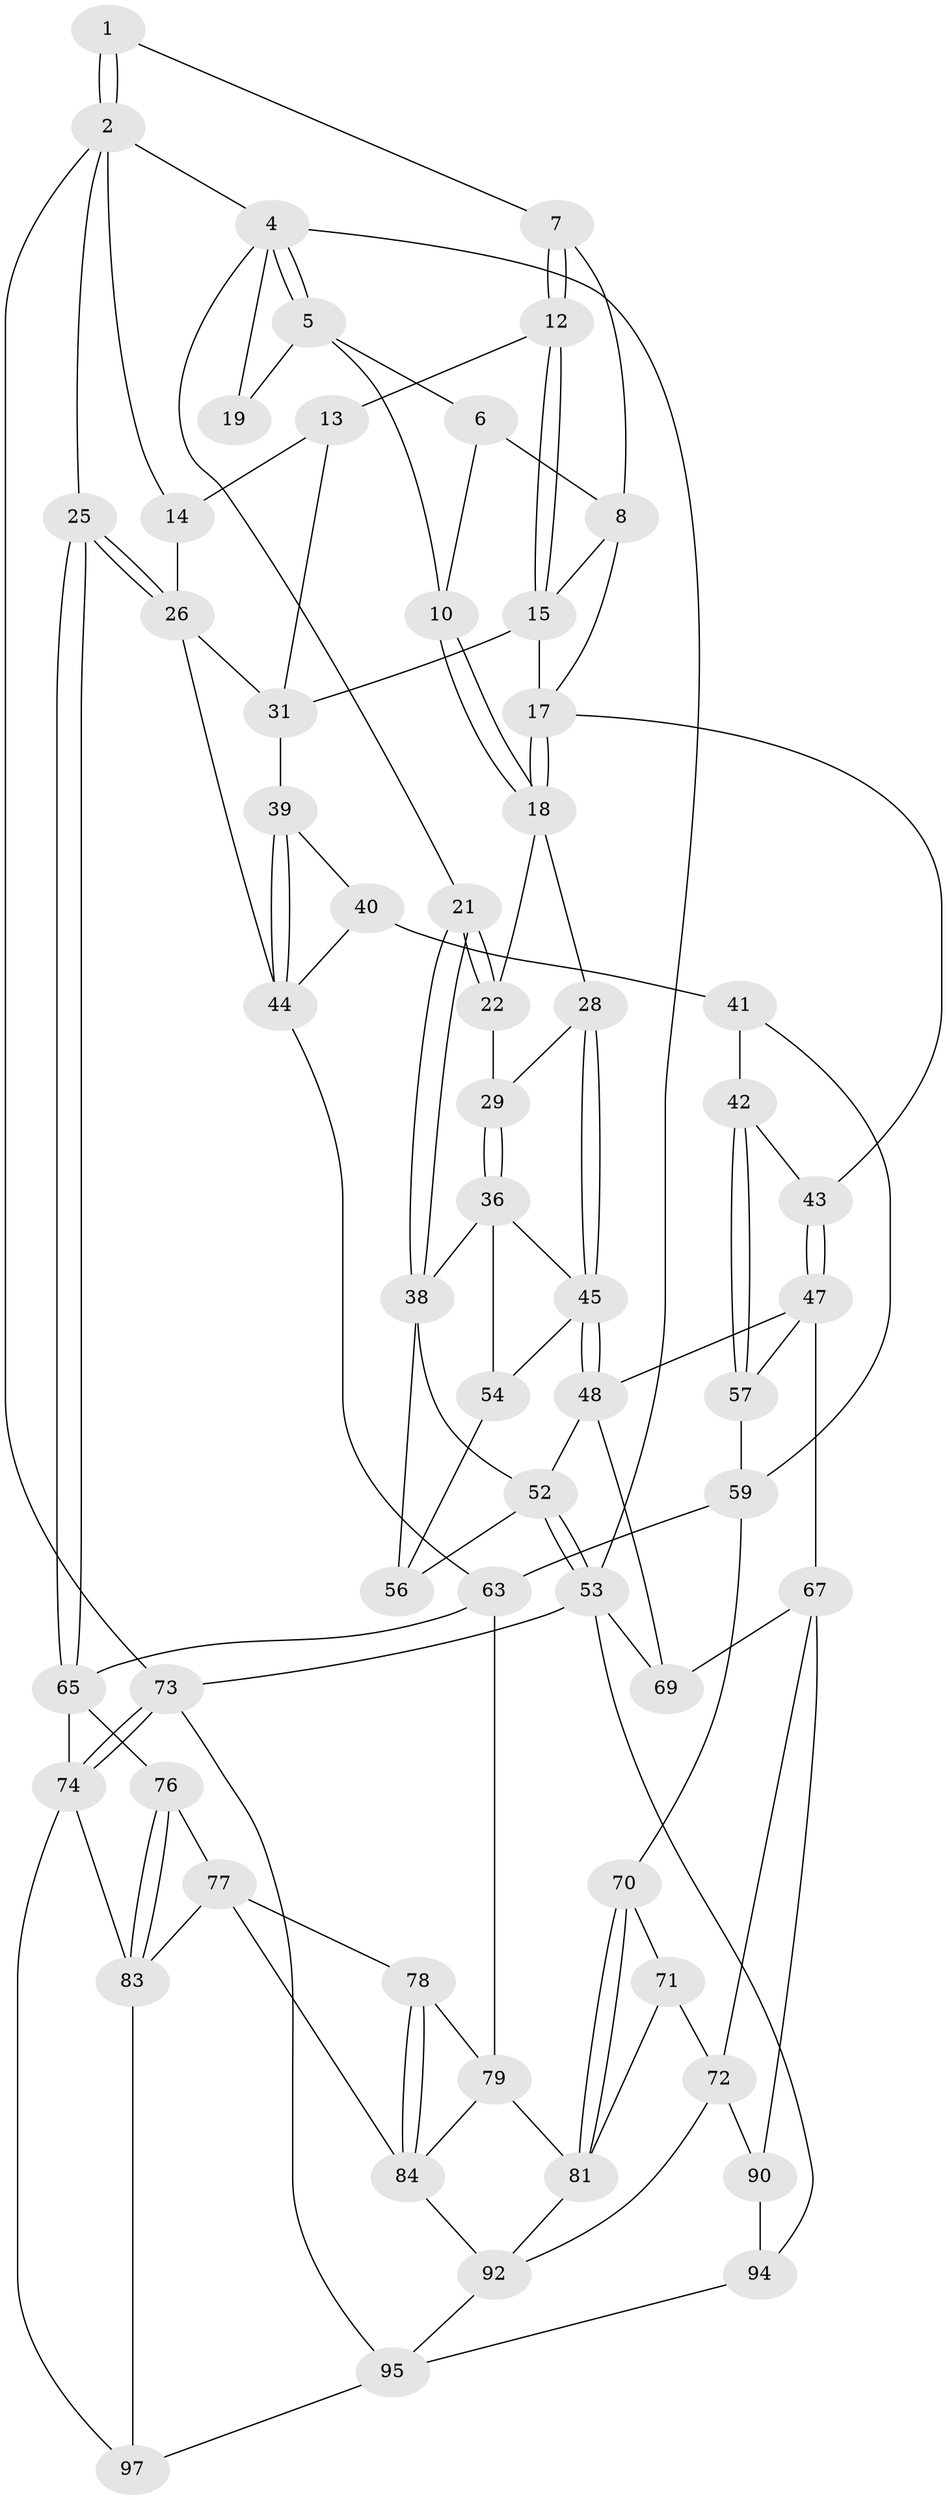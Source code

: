 // original degree distribution, {3: 0.04081632653061224, 5: 0.4897959183673469, 6: 0.24489795918367346, 4: 0.22448979591836735}
// Generated by graph-tools (version 1.1) at 2025/11/02/27/25 16:11:52]
// undirected, 60 vertices, 127 edges
graph export_dot {
graph [start="1"]
  node [color=gray90,style=filled];
  1 [pos="+0.4436438020927729+0"];
  2 [pos="+0.8571855242965248+0",super="+3"];
  4 [pos="+0+0",super="+20"];
  5 [pos="+0.1701663480517888+0",super="+11"];
  6 [pos="+0.4262044597171424+0",super="+9"];
  7 [pos="+0.48115034852221794+0.09336063128507971"];
  8 [pos="+0.43072139767363093+0.13592984510308043",super="+16"];
  10 [pos="+0.28324799078213453+0.18495854437140066"];
  12 [pos="+0.5905260572772656+0.13347346819930156"];
  13 [pos="+0.6658525698767911+0.11720672920318885",super="+30"];
  14 [pos="+0.7023888664632814+0.07761344775368724",super="+27"];
  15 [pos="+0.5158384603572748+0.2163922324849194",super="+33"];
  17 [pos="+0.36055744223457137+0.36387925804975807",super="+34"];
  18 [pos="+0.29573263088862073+0.32262858688951207",super="+24"];
  19 [pos="+0.15975955022446928+0.15720207131759406"];
  21 [pos="+0+0.0127375239639469"];
  22 [pos="+0.09502629836530263+0.20412733263299213",super="+23"];
  25 [pos="+1+0.41642673688983817"];
  26 [pos="+1+0.414528110405626",super="+35"];
  28 [pos="+0.21929939734668488+0.35209613115185745"];
  29 [pos="+0.10118925215390673+0.3419238762513141"];
  31 [pos="+0.6490708795116579+0.3054334337601224",super="+32"];
  36 [pos="+0+0.3817240094789091",super="+37"];
  38 [pos="+0+0.3558583574621936",super="+51"];
  39 [pos="+0.5949674061453951+0.4507190688042149"];
  40 [pos="+0.5625660678286062+0.47958235072078814",super="+50"];
  41 [pos="+0.46259806621155514+0.5308806037840033",super="+55"];
  42 [pos="+0.4339018903486482+0.5279046102804906"];
  43 [pos="+0.3609751567802244+0.36447274952947245"];
  44 [pos="+0.7138893773024086+0.5423025066118091",super="+49"];
  45 [pos="+0.1603099696295246+0.5416571697702735",super="+46"];
  47 [pos="+0.24397017629173537+0.6132457346231162",super="+58"];
  48 [pos="+0.2068444676347153+0.6046074292401872",super="+61"];
  52 [pos="+0+0.6983495544834727",super="+62"];
  53 [pos="+0+1",super="+82"];
  54 [pos="+0.056410975106463375+0.5673225566858587"];
  56 [pos="+0.04369301952577809+0.5898102843655149"];
  57 [pos="+0.40777416703824976+0.5826207503402928"];
  59 [pos="+0.5292267003538743+0.7105124502381167",super="+60"];
  63 [pos="+0.7047536024335422+0.6666847937207685",super="+64"];
  65 [pos="+1+0.5814290976833968",super="+66"];
  67 [pos="+0.3080979451605608+0.7683359911335887",super="+68"];
  69 [pos="+0.1356957435330561+0.8375606644693975"];
  70 [pos="+0.44137105588874814+0.7481119323723924"];
  71 [pos="+0.3454575638969974+0.7745348187487323"];
  72 [pos="+0.3293823769552353+0.7755730046875824",super="+89"];
  73 [pos="+1+1"];
  74 [pos="+1+0.7050895188849884",super="+75"];
  76 [pos="+0.7524757471004353+0.7513763990352293"];
  77 [pos="+0.7234706528209741+0.8067863855968741",super="+87"];
  78 [pos="+0.5947070563403146+0.8082987319475332"];
  79 [pos="+0.5918173168953109+0.8070421198365425",super="+80"];
  81 [pos="+0.48661309210344694+0.8629892362090338",super="+86"];
  83 [pos="+0.9055290175958476+0.7748485969954448",super="+88"];
  84 [pos="+0.651402295810339+0.9192045253845477",super="+85"];
  90 [pos="+0.28673187100582775+0.9431713093144608",super="+91"];
  92 [pos="+0.3999420166826452+0.9834133070401788",super="+93"];
  94 [pos="+0.11240724221020167+1",super="+96"];
  95 [pos="+0.47741540574299507+1",super="+98"];
  97 [pos="+0.8250262384864214+1"];
  1 -- 2;
  1 -- 2;
  1 -- 7;
  2 -- 14;
  2 -- 73;
  2 -- 4;
  2 -- 25;
  4 -- 5;
  4 -- 5;
  4 -- 53;
  4 -- 19;
  4 -- 21;
  5 -- 6;
  5 -- 10;
  5 -- 19;
  6 -- 8;
  6 -- 10;
  7 -- 8;
  7 -- 12;
  7 -- 12;
  8 -- 17;
  8 -- 15;
  10 -- 18;
  10 -- 18;
  12 -- 13;
  12 -- 15;
  12 -- 15;
  13 -- 14 [weight=2];
  13 -- 31;
  14 -- 26;
  15 -- 31;
  15 -- 17;
  17 -- 18;
  17 -- 18;
  17 -- 43;
  18 -- 28;
  18 -- 22;
  21 -- 22;
  21 -- 22;
  21 -- 38;
  21 -- 38;
  22 -- 29;
  25 -- 26;
  25 -- 26;
  25 -- 65;
  25 -- 65;
  26 -- 44;
  26 -- 31;
  28 -- 29;
  28 -- 45;
  28 -- 45;
  29 -- 36;
  29 -- 36;
  31 -- 39;
  36 -- 38;
  36 -- 54;
  36 -- 45;
  38 -- 56;
  38 -- 52;
  39 -- 40;
  39 -- 44;
  39 -- 44;
  40 -- 41 [weight=2];
  40 -- 44;
  41 -- 42;
  41 -- 59;
  42 -- 43;
  42 -- 57;
  42 -- 57;
  43 -- 47;
  43 -- 47;
  44 -- 63;
  45 -- 48;
  45 -- 48;
  45 -- 54;
  47 -- 48;
  47 -- 57;
  47 -- 67;
  48 -- 69;
  48 -- 52;
  52 -- 53;
  52 -- 53;
  52 -- 56;
  53 -- 73;
  53 -- 69;
  53 -- 94;
  54 -- 56;
  57 -- 59;
  59 -- 70;
  59 -- 63;
  63 -- 79;
  63 -- 65;
  65 -- 74;
  65 -- 76;
  67 -- 72;
  67 -- 69;
  67 -- 90;
  70 -- 71;
  70 -- 81;
  70 -- 81;
  71 -- 72;
  71 -- 81;
  72 -- 90;
  72 -- 92;
  73 -- 74;
  73 -- 74;
  73 -- 95;
  74 -- 97;
  74 -- 83;
  76 -- 77;
  76 -- 83;
  76 -- 83;
  77 -- 78;
  77 -- 84;
  77 -- 83;
  78 -- 79;
  78 -- 84;
  78 -- 84;
  79 -- 81;
  79 -- 84;
  81 -- 92;
  83 -- 97;
  84 -- 92;
  90 -- 94 [weight=2];
  92 -- 95;
  94 -- 95;
  95 -- 97;
}
